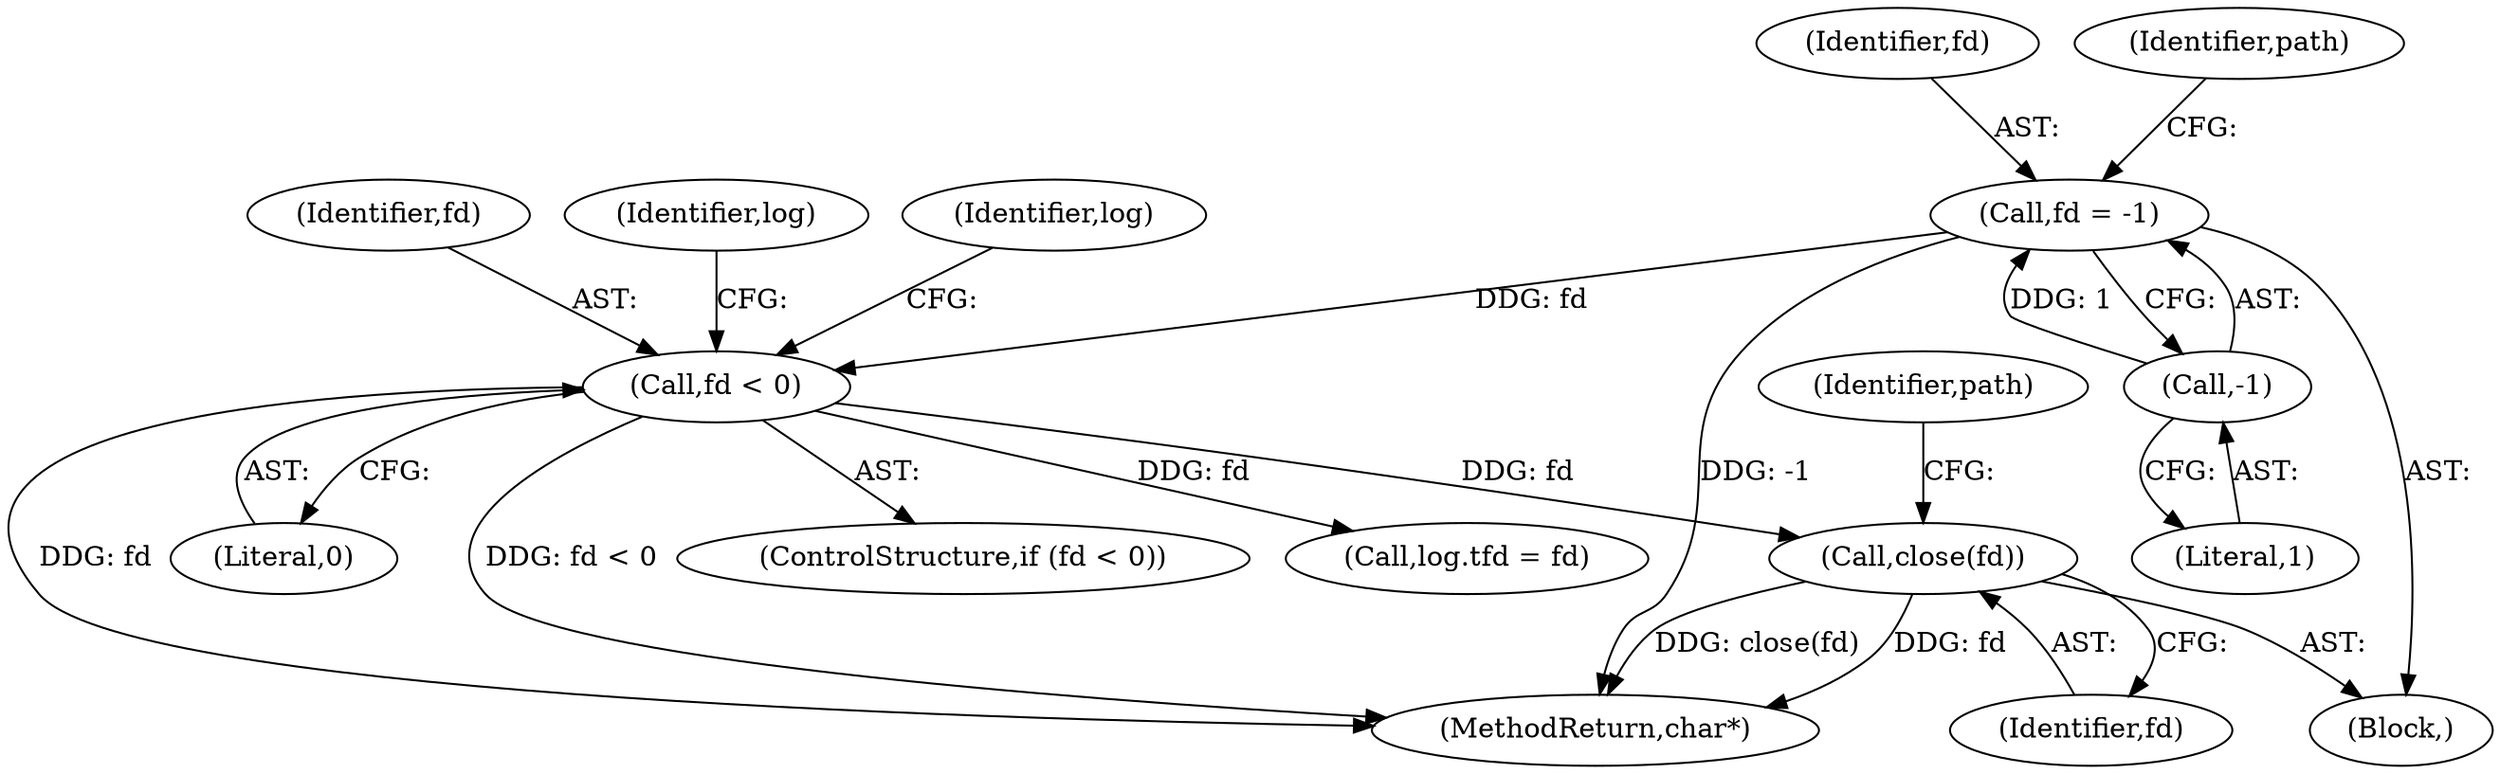 digraph "0_Android_81df1cc77722000f8d0025c1ab00ced123aa573c@API" {
"1000180" [label="(Call,close(fd))"];
"1000133" [label="(Call,fd < 0)"];
"1000122" [label="(Call,fd = -1)"];
"1000124" [label="(Call,-1)"];
"1000123" [label="(Identifier,fd)"];
"1000180" [label="(Call,close(fd))"];
"1000150" [label="(Identifier,log)"];
"1000183" [label="(Identifier,path)"];
"1000109" [label="(Block,)"];
"1000125" [label="(Literal,1)"];
"1000122" [label="(Call,fd = -1)"];
"1000132" [label="(ControlStructure,if (fd < 0))"];
"1000148" [label="(Call,log.tfd = fd)"];
"1000139" [label="(Identifier,log)"];
"1000181" [label="(Identifier,fd)"];
"1000133" [label="(Call,fd < 0)"];
"1000135" [label="(Literal,0)"];
"1000134" [label="(Identifier,fd)"];
"1000128" [label="(Identifier,path)"];
"1000124" [label="(Call,-1)"];
"1000184" [label="(MethodReturn,char*)"];
"1000180" -> "1000109"  [label="AST: "];
"1000180" -> "1000181"  [label="CFG: "];
"1000181" -> "1000180"  [label="AST: "];
"1000183" -> "1000180"  [label="CFG: "];
"1000180" -> "1000184"  [label="DDG: fd"];
"1000180" -> "1000184"  [label="DDG: close(fd)"];
"1000133" -> "1000180"  [label="DDG: fd"];
"1000133" -> "1000132"  [label="AST: "];
"1000133" -> "1000135"  [label="CFG: "];
"1000134" -> "1000133"  [label="AST: "];
"1000135" -> "1000133"  [label="AST: "];
"1000139" -> "1000133"  [label="CFG: "];
"1000150" -> "1000133"  [label="CFG: "];
"1000133" -> "1000184"  [label="DDG: fd"];
"1000133" -> "1000184"  [label="DDG: fd < 0"];
"1000122" -> "1000133"  [label="DDG: fd"];
"1000133" -> "1000148"  [label="DDG: fd"];
"1000122" -> "1000109"  [label="AST: "];
"1000122" -> "1000124"  [label="CFG: "];
"1000123" -> "1000122"  [label="AST: "];
"1000124" -> "1000122"  [label="AST: "];
"1000128" -> "1000122"  [label="CFG: "];
"1000122" -> "1000184"  [label="DDG: -1"];
"1000124" -> "1000122"  [label="DDG: 1"];
"1000124" -> "1000125"  [label="CFG: "];
"1000125" -> "1000124"  [label="AST: "];
}
